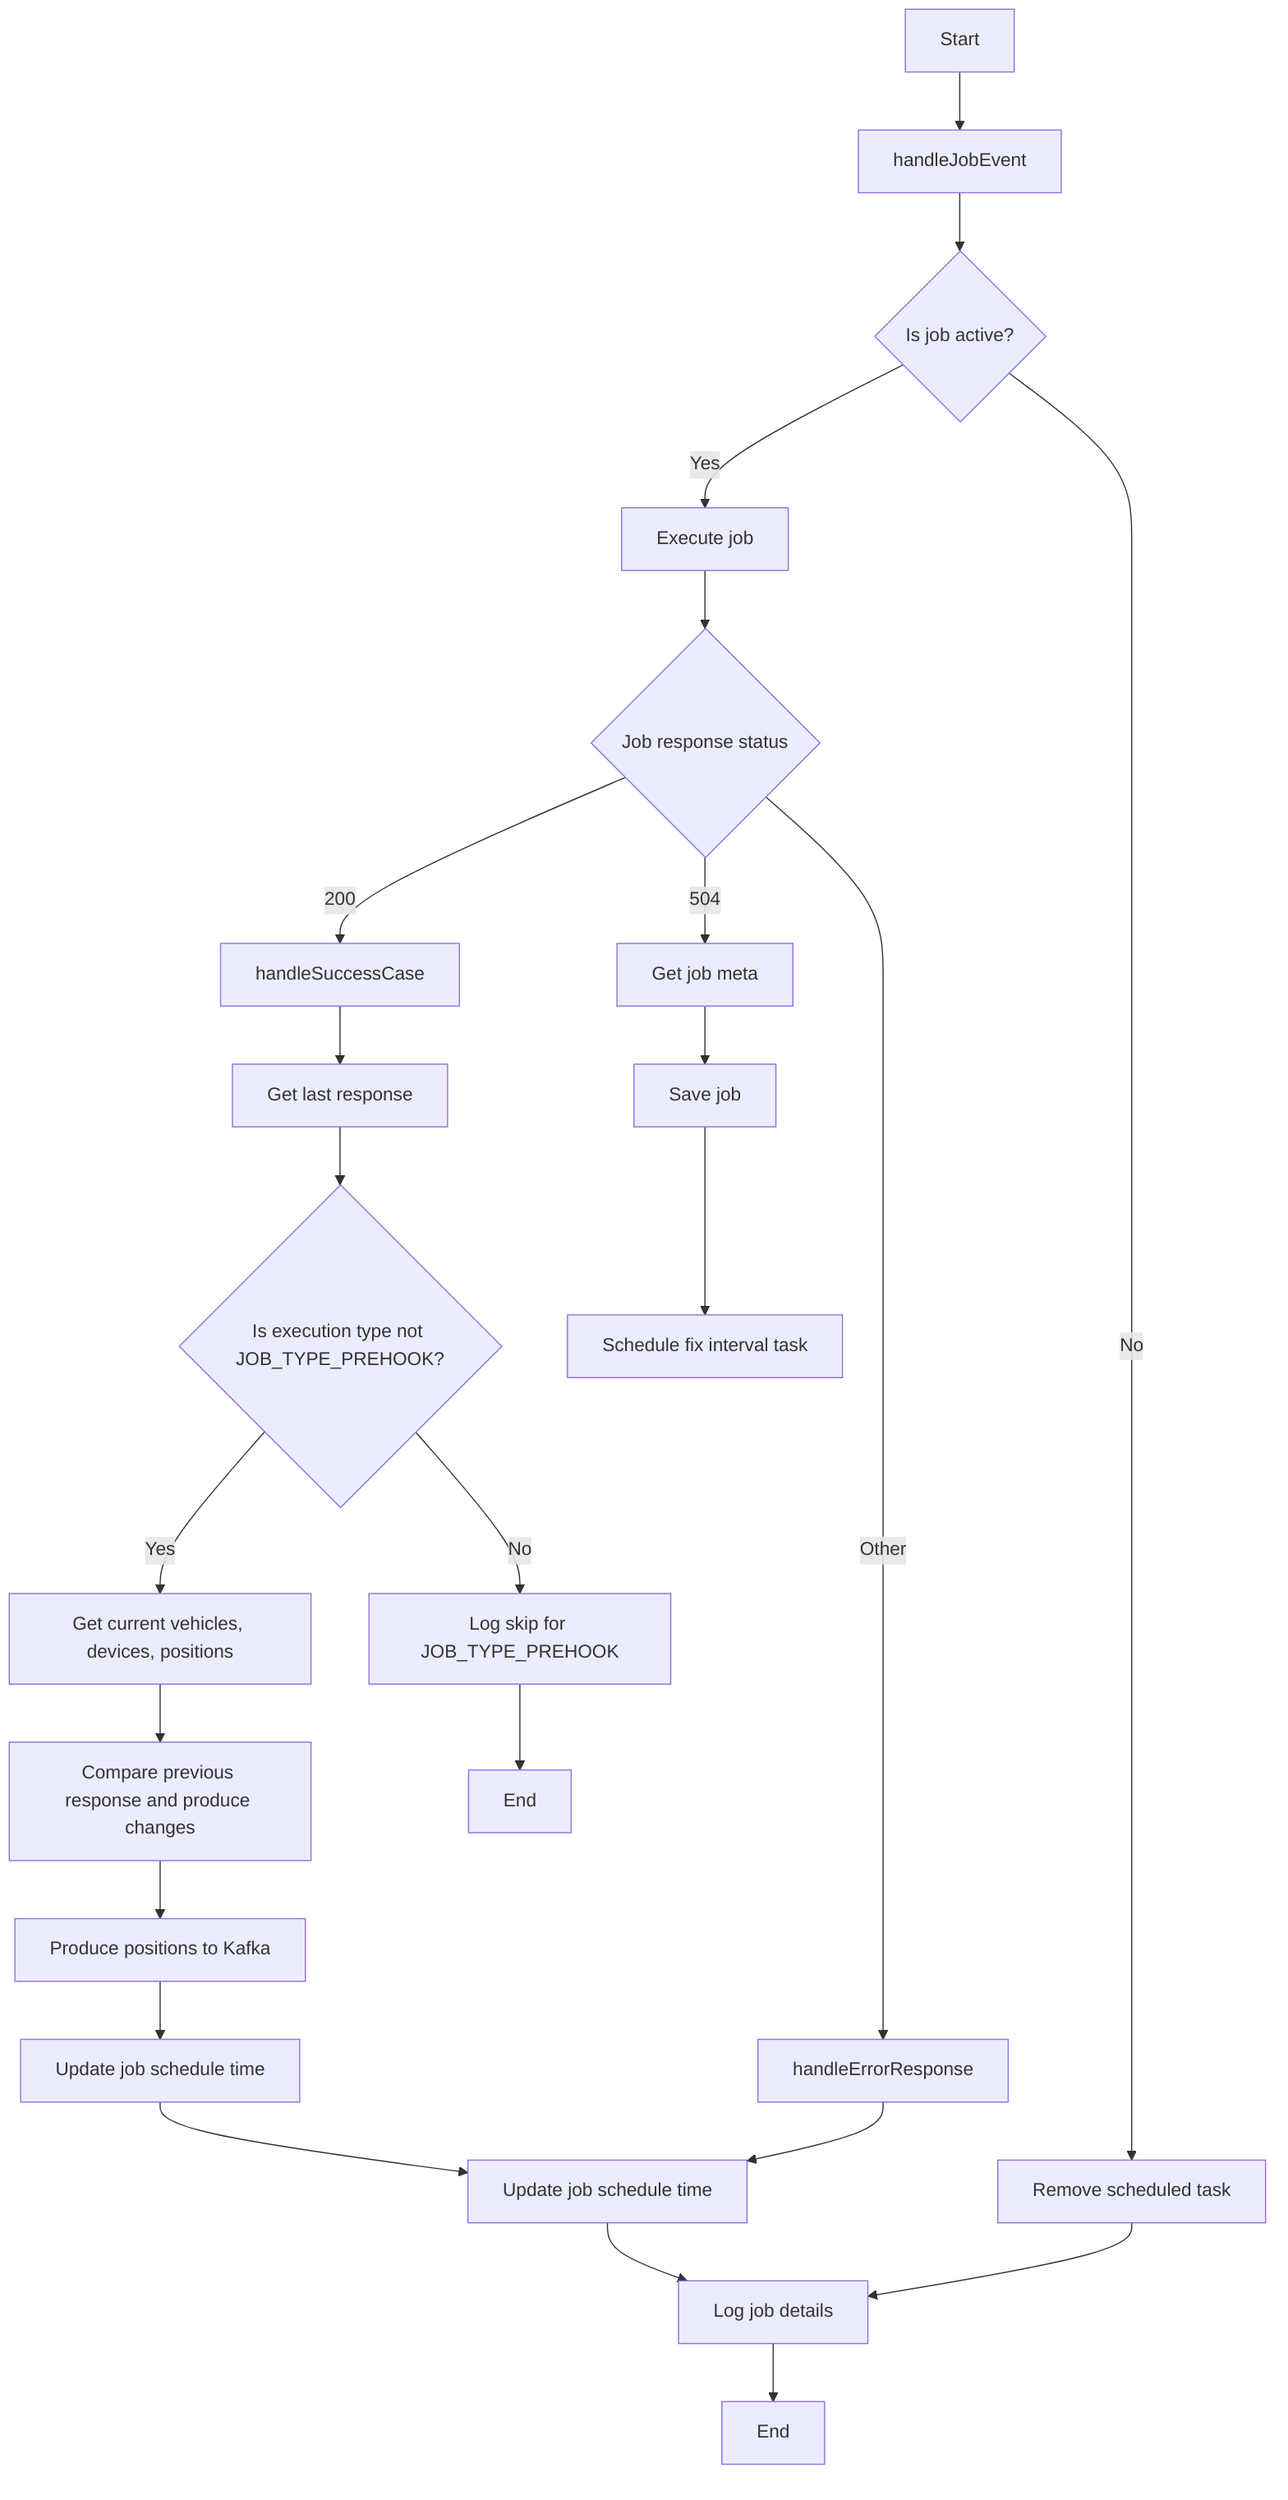 graph TD;
    A[Start] --> B[handleJobEvent]
    B --> C{Is job active?}
    C -- Yes --> D[Execute job]
    D --> E{Job response status}
    E -- 200 --> F[handleSuccessCase]
    F --> AI[Get last response]
    AI --> AJ{Is execution type not JOB_TYPE_PREHOOK?}
    AJ -- Yes --> AK[Get current vehicles, devices, positions]
    AK --> AL[Compare previous response and produce changes]
    AL --> AM[Produce positions to Kafka]
    AJ -- No --> AN[Log skip for JOB_TYPE_PREHOOK]
    AN --> AO[End]
    AM --> AP[Update job schedule time]
    E -- 504 --> G[Get job meta]
    G --> H[Save job]
    H --> I[Schedule fix interval task]
    E -- Other --> J[handleErrorResponse]
    C -- No --> K[Remove scheduled task]
    AP --> L[Update job schedule time]
    J --> L
    L --> M[Log job details]
    K --> M
    M --> N[End]